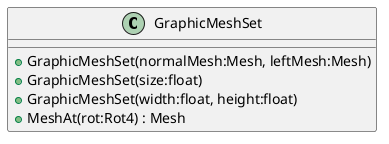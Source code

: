 @startuml
class GraphicMeshSet {
    + GraphicMeshSet(normalMesh:Mesh, leftMesh:Mesh)
    + GraphicMeshSet(size:float)
    + GraphicMeshSet(width:float, height:float)
    + MeshAt(rot:Rot4) : Mesh
}
@enduml
